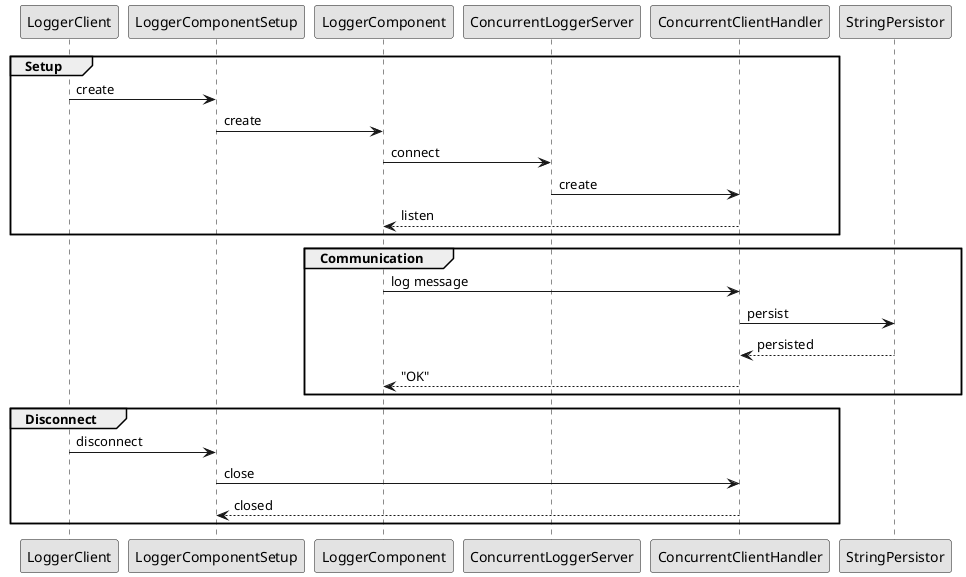 @startuml
skinparam monochrome true
skinparam defaultFontName Droid Sans
group Setup
    LoggerClient -> LoggerComponentSetup: create
    LoggerComponentSetup -> LoggerComponent: create
    LoggerComponent -> ConcurrentLoggerServer: connect
    ConcurrentLoggerServer -> ConcurrentClientHandler: create
    ConcurrentClientHandler --> LoggerComponent: listen
end
group Communication
    LoggerComponent -> ConcurrentClientHandler: log message
    ConcurrentClientHandler -> StringPersistor: persist
    StringPersistor --> ConcurrentClientHandler: persisted
    ConcurrentClientHandler --> LoggerComponent: "OK"
end
group Disconnect
    LoggerClient -> LoggerComponentSetup: disconnect
    LoggerComponentSetup -> ConcurrentClientHandler: close
    ConcurrentClientHandler --> LoggerComponentSetup: closed
end
@enduml
